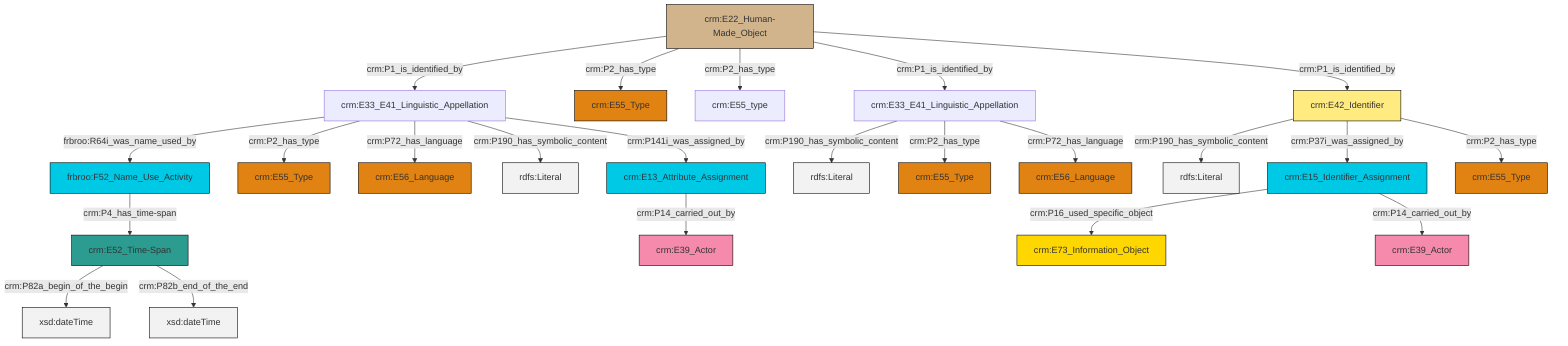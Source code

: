 graph TD
classDef Literal fill:#f2f2f2,stroke:#000000;
classDef CRM_Entity fill:#FFFFFF,stroke:#000000;
classDef Temporal_Entity fill:#00C9E6, stroke:#000000;
classDef Type fill:#E18312, stroke:#000000;
classDef Time-Span fill:#2C9C91, stroke:#000000;
classDef Appellation fill:#FFEB7F, stroke:#000000;
classDef Place fill:#008836, stroke:#000000;
classDef Persistent_Item fill:#B266B2, stroke:#000000;
classDef Conceptual_Object fill:#FFD700, stroke:#000000;
classDef Physical_Thing fill:#D2B48C, stroke:#000000;
classDef Actor fill:#f58aad, stroke:#000000;
classDef PC_Classes fill:#4ce600, stroke:#000000;
classDef Multi fill:#cccccc,stroke:#000000;

2["crm:E42_Identifier"]:::Appellation -->|crm:P190_has_symbolic_content| 3[rdfs:Literal]:::Literal
4["crm:E22_Human-Made_Object"]:::Physical_Thing -->|crm:P1_is_identified_by| 5["crm:E33_E41_Linguistic_Appellation"]:::Default
4["crm:E22_Human-Made_Object"]:::Physical_Thing -->|crm:P2_has_type| 6["crm:E55_Type"]:::Type
11["crm:E52_Time-Span"]:::Time-Span -->|crm:P82a_begin_of_the_begin| 12[xsd:dateTime]:::Literal
5["crm:E33_E41_Linguistic_Appellation"]:::Default -->|frbroo:R64i_was_name_used_by| 13["frbroo:F52_Name_Use_Activity"]:::Temporal_Entity
4["crm:E22_Human-Made_Object"]:::Physical_Thing -->|crm:P2_has_type| 0["crm:E55_type"]:::Default
5["crm:E33_E41_Linguistic_Appellation"]:::Default -->|crm:P2_has_type| 9["crm:E55_Type"]:::Type
11["crm:E52_Time-Span"]:::Time-Span -->|crm:P82b_end_of_the_end| 19[xsd:dateTime]:::Literal
14["crm:E13_Attribute_Assignment"]:::Temporal_Entity -->|crm:P14_carried_out_by| 20["crm:E39_Actor"]:::Actor
7["crm:E33_E41_Linguistic_Appellation"]:::Default -->|crm:P190_has_symbolic_content| 26[rdfs:Literal]:::Literal
13["frbroo:F52_Name_Use_Activity"]:::Temporal_Entity -->|crm:P4_has_time-span| 11["crm:E52_Time-Span"]:::Time-Span
4["crm:E22_Human-Made_Object"]:::Physical_Thing -->|crm:P1_is_identified_by| 7["crm:E33_E41_Linguistic_Appellation"]:::Default
7["crm:E33_E41_Linguistic_Appellation"]:::Default -->|crm:P2_has_type| 24["crm:E55_Type"]:::Type
5["crm:E33_E41_Linguistic_Appellation"]:::Default -->|crm:P72_has_language| 31["crm:E56_Language"]:::Type
34["crm:E15_Identifier_Assignment"]:::Temporal_Entity -->|crm:P16_used_specific_object| 27["crm:E73_Information_Object"]:::Conceptual_Object
5["crm:E33_E41_Linguistic_Appellation"]:::Default -->|crm:P190_has_symbolic_content| 35[rdfs:Literal]:::Literal
2["crm:E42_Identifier"]:::Appellation -->|crm:P37i_was_assigned_by| 34["crm:E15_Identifier_Assignment"]:::Temporal_Entity
2["crm:E42_Identifier"]:::Appellation -->|crm:P2_has_type| 36["crm:E55_Type"]:::Type
7["crm:E33_E41_Linguistic_Appellation"]:::Default -->|crm:P72_has_language| 32["crm:E56_Language"]:::Type
4["crm:E22_Human-Made_Object"]:::Physical_Thing -->|crm:P1_is_identified_by| 2["crm:E42_Identifier"]:::Appellation
34["crm:E15_Identifier_Assignment"]:::Temporal_Entity -->|crm:P14_carried_out_by| 37["crm:E39_Actor"]:::Actor
5["crm:E33_E41_Linguistic_Appellation"]:::Default -->|crm:P141i_was_assigned_by| 14["crm:E13_Attribute_Assignment"]:::Temporal_Entity